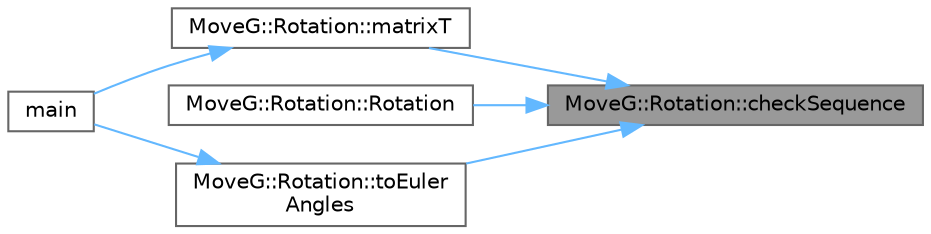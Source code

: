digraph "MoveG::Rotation::checkSequence"
{
 // INTERACTIVE_SVG=YES
 // LATEX_PDF_SIZE
  bgcolor="transparent";
  edge [fontname=Helvetica,fontsize=10,labelfontname=Helvetica,labelfontsize=10];
  node [fontname=Helvetica,fontsize=10,shape=box,height=0.2,width=0.4];
  rankdir="RL";
  Node1 [id="Node000001",label="MoveG::Rotation::checkSequence",height=0.2,width=0.4,color="gray40", fillcolor="grey60", style="filled", fontcolor="black",tooltip="Checks the validity of the Euler angle sequence."];
  Node1 -> Node2 [id="edge1_Node000001_Node000002",dir="back",color="steelblue1",style="solid",tooltip=" "];
  Node2 [id="Node000002",label="MoveG::Rotation::matrixT",height=0.2,width=0.4,color="grey40", fillcolor="white", style="filled",URL="$classMoveG_1_1Rotation.html#a3d74b60edb2125c87a00caa931e9b79f",tooltip="Calculates the T matrix."];
  Node2 -> Node3 [id="edge2_Node000002_Node000003",dir="back",color="steelblue1",style="solid",tooltip=" "];
  Node3 [id="Node000003",label="main",height=0.2,width=0.4,color="grey40", fillcolor="white", style="filled",URL="$rotation__example_8cpp.html#ae66f6b31b5ad750f1fe042a706a4e3d4",tooltip=" "];
  Node1 -> Node4 [id="edge3_Node000001_Node000004",dir="back",color="steelblue1",style="solid",tooltip=" "];
  Node4 [id="Node000004",label="MoveG::Rotation::Rotation",height=0.2,width=0.4,color="grey40", fillcolor="white", style="filled",URL="$classMoveG_1_1Rotation.html#af269b72b8f156271622742371e81f1aa",tooltip="Constructor from Euler angles."];
  Node1 -> Node5 [id="edge4_Node000001_Node000005",dir="back",color="steelblue1",style="solid",tooltip=" "];
  Node5 [id="Node000005",label="MoveG::Rotation::toEuler\lAngles",height=0.2,width=0.4,color="grey40", fillcolor="white", style="filled",URL="$classMoveG_1_1Rotation.html#af38c67dba00c1b866a04c7f9db24d847",tooltip="Converts the rotation to Euler angles."];
  Node5 -> Node3 [id="edge5_Node000005_Node000003",dir="back",color="steelblue1",style="solid",tooltip=" "];
}
